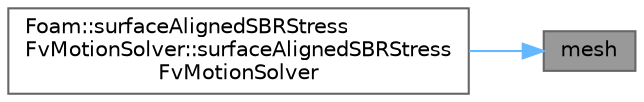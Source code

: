 digraph "mesh"
{
 // LATEX_PDF_SIZE
  bgcolor="transparent";
  edge [fontname=Helvetica,fontsize=10,labelfontname=Helvetica,labelfontsize=10];
  node [fontname=Helvetica,fontsize=10,shape=box,height=0.2,width=0.4];
  rankdir="RL";
  Node1 [id="Node000001",label="mesh",height=0.2,width=0.4,color="gray40", fillcolor="grey60", style="filled", fontcolor="black",tooltip=" "];
  Node1 -> Node2 [id="edge1_Node000001_Node000002",dir="back",color="steelblue1",style="solid",tooltip=" "];
  Node2 [id="Node000002",label="Foam::surfaceAlignedSBRStress\lFvMotionSolver::surfaceAlignedSBRStress\lFvMotionSolver",height=0.2,width=0.4,color="grey40", fillcolor="white", style="filled",URL="$classFoam_1_1surfaceAlignedSBRStressFvMotionSolver.html#a647961ecf7b7689390fe01a231d05ef1",tooltip=" "];
}
